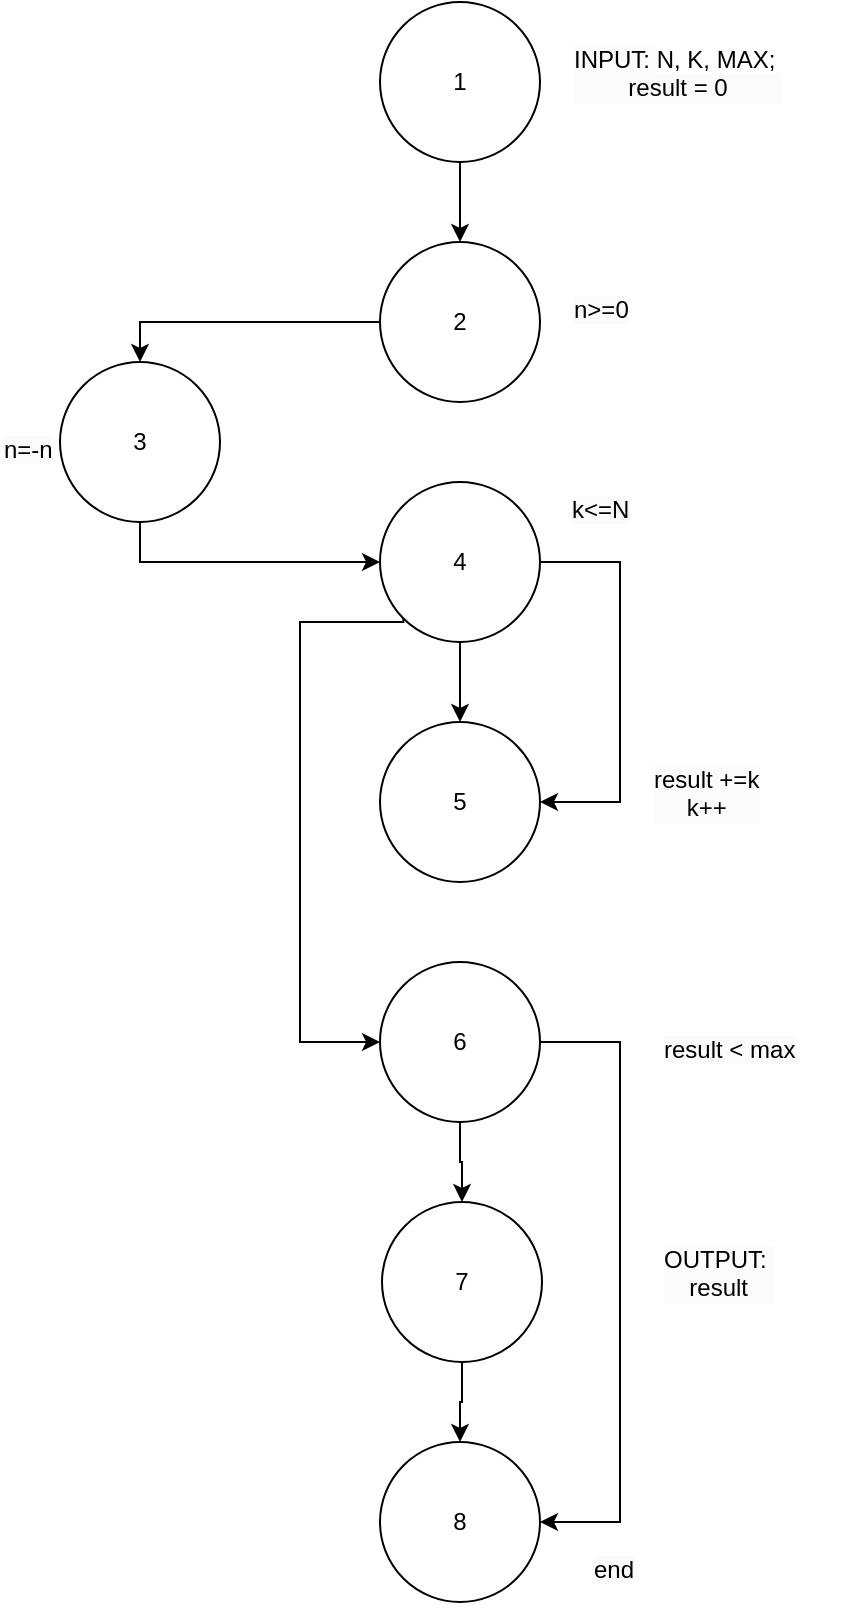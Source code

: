 <mxfile version="26.1.3">
  <diagram name="第 1 页" id="KPA-mKK98sVXUOynMy8X">
    <mxGraphModel dx="850" dy="876" grid="1" gridSize="10" guides="1" tooltips="1" connect="1" arrows="1" fold="1" page="1" pageScale="1" pageWidth="827" pageHeight="1169" math="0" shadow="0">
      <root>
        <mxCell id="0" />
        <mxCell id="1" parent="0" />
        <mxCell id="NxIj0WmM-djvwxP4E7MO-10" style="edgeStyle=orthogonalEdgeStyle;rounded=0;orthogonalLoop=1;jettySize=auto;html=1;entryX=0.5;entryY=0;entryDx=0;entryDy=0;" parent="1" source="NxIj0WmM-djvwxP4E7MO-1" target="NxIj0WmM-djvwxP4E7MO-2" edge="1">
          <mxGeometry relative="1" as="geometry" />
        </mxCell>
        <mxCell id="NxIj0WmM-djvwxP4E7MO-1" value="1" style="ellipse;whiteSpace=wrap;html=1;aspect=fixed;" parent="1" vertex="1">
          <mxGeometry x="320" y="200" width="80" height="80" as="geometry" />
        </mxCell>
        <mxCell id="NxIj0WmM-djvwxP4E7MO-9" style="edgeStyle=orthogonalEdgeStyle;rounded=0;orthogonalLoop=1;jettySize=auto;html=1;exitX=0;exitY=0.5;exitDx=0;exitDy=0;entryX=0.5;entryY=0;entryDx=0;entryDy=0;" parent="1" source="NxIj0WmM-djvwxP4E7MO-2" target="NxIj0WmM-djvwxP4E7MO-4" edge="1">
          <mxGeometry relative="1" as="geometry">
            <mxPoint x="200" y="360" as="targetPoint" />
          </mxGeometry>
        </mxCell>
        <mxCell id="NxIj0WmM-djvwxP4E7MO-2" value="2" style="ellipse;whiteSpace=wrap;html=1;aspect=fixed;" parent="1" vertex="1">
          <mxGeometry x="320" y="320" width="80" height="80" as="geometry" />
        </mxCell>
        <mxCell id="NxIj0WmM-djvwxP4E7MO-7" value="" style="edgeStyle=orthogonalEdgeStyle;rounded=0;orthogonalLoop=1;jettySize=auto;html=1;entryX=0;entryY=0.5;entryDx=0;entryDy=0;" parent="1" target="NxIj0WmM-djvwxP4E7MO-6" edge="1">
          <mxGeometry relative="1" as="geometry">
            <mxPoint x="200" y="450" as="sourcePoint" />
            <mxPoint x="280" y="510" as="targetPoint" />
            <Array as="points">
              <mxPoint x="200" y="480" />
            </Array>
          </mxGeometry>
        </mxCell>
        <mxCell id="NxIj0WmM-djvwxP4E7MO-4" value="3" style="ellipse;whiteSpace=wrap;html=1;aspect=fixed;" parent="1" vertex="1">
          <mxGeometry x="160" y="380" width="80" height="80" as="geometry" />
        </mxCell>
        <mxCell id="aYcE6f8sGafPBe5MLFhE-1" style="edgeStyle=orthogonalEdgeStyle;rounded=0;orthogonalLoop=1;jettySize=auto;html=1;exitX=0.5;exitY=1;exitDx=0;exitDy=0;entryX=0.5;entryY=0;entryDx=0;entryDy=0;" edge="1" parent="1" source="NxIj0WmM-djvwxP4E7MO-6" target="NxIj0WmM-djvwxP4E7MO-11">
          <mxGeometry relative="1" as="geometry" />
        </mxCell>
        <mxCell id="aYcE6f8sGafPBe5MLFhE-2" style="edgeStyle=orthogonalEdgeStyle;rounded=0;orthogonalLoop=1;jettySize=auto;html=1;exitX=1;exitY=0.5;exitDx=0;exitDy=0;entryX=1;entryY=0.5;entryDx=0;entryDy=0;" edge="1" parent="1" source="NxIj0WmM-djvwxP4E7MO-6" target="NxIj0WmM-djvwxP4E7MO-11">
          <mxGeometry relative="1" as="geometry">
            <mxPoint x="440" y="600" as="targetPoint" />
            <Array as="points">
              <mxPoint x="440" y="480" />
              <mxPoint x="440" y="600" />
            </Array>
          </mxGeometry>
        </mxCell>
        <mxCell id="aYcE6f8sGafPBe5MLFhE-4" style="edgeStyle=orthogonalEdgeStyle;rounded=0;orthogonalLoop=1;jettySize=auto;html=1;exitX=0;exitY=1;exitDx=0;exitDy=0;entryX=0;entryY=0.5;entryDx=0;entryDy=0;" edge="1" parent="1" source="NxIj0WmM-djvwxP4E7MO-6" target="aYcE6f8sGafPBe5MLFhE-3">
          <mxGeometry relative="1" as="geometry">
            <Array as="points">
              <mxPoint x="332" y="510" />
              <mxPoint x="280" y="510" />
              <mxPoint x="280" y="720" />
            </Array>
          </mxGeometry>
        </mxCell>
        <mxCell id="NxIj0WmM-djvwxP4E7MO-6" value="4" style="ellipse;whiteSpace=wrap;html=1;" parent="1" vertex="1">
          <mxGeometry x="320" y="440" width="80" height="80" as="geometry" />
        </mxCell>
        <mxCell id="NxIj0WmM-djvwxP4E7MO-11" value="&lt;div&gt;5&lt;/div&gt;" style="ellipse;whiteSpace=wrap;html=1;aspect=fixed;" parent="1" vertex="1">
          <mxGeometry x="320" y="560" width="80" height="80" as="geometry" />
        </mxCell>
        <mxCell id="aYcE6f8sGafPBe5MLFhE-6" value="" style="edgeStyle=orthogonalEdgeStyle;rounded=0;orthogonalLoop=1;jettySize=auto;html=1;" edge="1" parent="1" source="aYcE6f8sGafPBe5MLFhE-3" target="aYcE6f8sGafPBe5MLFhE-5">
          <mxGeometry relative="1" as="geometry" />
        </mxCell>
        <mxCell id="aYcE6f8sGafPBe5MLFhE-9" style="edgeStyle=orthogonalEdgeStyle;rounded=0;orthogonalLoop=1;jettySize=auto;html=1;exitX=1;exitY=0.5;exitDx=0;exitDy=0;entryX=1;entryY=0.5;entryDx=0;entryDy=0;" edge="1" parent="1" source="aYcE6f8sGafPBe5MLFhE-3" target="aYcE6f8sGafPBe5MLFhE-8">
          <mxGeometry relative="1" as="geometry">
            <Array as="points">
              <mxPoint x="440" y="720" />
              <mxPoint x="440" y="960" />
            </Array>
          </mxGeometry>
        </mxCell>
        <mxCell id="aYcE6f8sGafPBe5MLFhE-3" value="6" style="ellipse;whiteSpace=wrap;html=1;aspect=fixed;" vertex="1" parent="1">
          <mxGeometry x="320" y="680" width="80" height="80" as="geometry" />
        </mxCell>
        <mxCell id="aYcE6f8sGafPBe5MLFhE-7" style="edgeStyle=orthogonalEdgeStyle;rounded=0;orthogonalLoop=1;jettySize=auto;html=1;exitX=0.5;exitY=1;exitDx=0;exitDy=0;" edge="1" parent="1" source="aYcE6f8sGafPBe5MLFhE-5" target="aYcE6f8sGafPBe5MLFhE-8">
          <mxGeometry relative="1" as="geometry">
            <mxPoint x="360" y="920" as="targetPoint" />
          </mxGeometry>
        </mxCell>
        <mxCell id="aYcE6f8sGafPBe5MLFhE-5" value="7" style="ellipse;whiteSpace=wrap;html=1;" vertex="1" parent="1">
          <mxGeometry x="321" y="800" width="80" height="80" as="geometry" />
        </mxCell>
        <mxCell id="aYcE6f8sGafPBe5MLFhE-8" value="8" style="ellipse;whiteSpace=wrap;html=1;aspect=fixed;" vertex="1" parent="1">
          <mxGeometry x="320" y="920" width="80" height="80" as="geometry" />
        </mxCell>
        <mxCell id="aYcE6f8sGafPBe5MLFhE-10" value="&lt;span style=&quot;color: rgb(0, 0, 0); font-family: Helvetica; font-size: 12px; font-style: normal; font-variant-ligatures: normal; font-variant-caps: normal; font-weight: 400; letter-spacing: normal; orphans: 2; text-align: center; text-indent: 0px; text-transform: none; widows: 2; word-spacing: 0px; -webkit-text-stroke-width: 0px; white-space: normal; background-color: rgb(251, 251, 251); text-decoration-thickness: initial; text-decoration-style: initial; text-decoration-color: initial; display: inline !important; float: none;&quot;&gt;INPUT:&amp;nbsp;&lt;/span&gt;&lt;span style=&quot;forced-color-adjust: none; color: light-dark(rgb(0, 0, 0), rgb(255, 255, 255)); font-family: Helvetica; font-size: 12px; font-style: normal; font-variant-ligatures: normal; font-variant-caps: normal; font-weight: 400; letter-spacing: normal; orphans: 2; text-align: center; text-indent: 0px; text-transform: none; widows: 2; word-spacing: 0px; -webkit-text-stroke-width: 0px; white-space: normal; background-color: transparent; text-decoration-thickness: initial; text-decoration-style: initial; text-decoration-color: initial;&quot;&gt;N, K, MAX;&amp;nbsp;&lt;/span&gt;&lt;div style=&quot;forced-color-adjust: none; color: rgb(0, 0, 0); font-family: Helvetica; font-size: 12px; font-style: normal; font-variant-ligatures: normal; font-variant-caps: normal; font-weight: 400; letter-spacing: normal; orphans: 2; text-align: center; text-indent: 0px; text-transform: none; widows: 2; word-spacing: 0px; -webkit-text-stroke-width: 0px; white-space: normal; background-color: rgb(251, 251, 251); text-decoration-thickness: initial; text-decoration-style: initial; text-decoration-color: initial;&quot;&gt;&lt;span style=&quot;forced-color-adjust: none; background-color: transparent; color: light-dark(rgb(0, 0, 0), rgb(255, 255, 255));&quot;&gt;result = 0&lt;/span&gt;&lt;/div&gt;" style="text;whiteSpace=wrap;html=1;" vertex="1" parent="1">
          <mxGeometry x="415" y="215" width="140" height="50" as="geometry" />
        </mxCell>
        <mxCell id="aYcE6f8sGafPBe5MLFhE-11" value="&lt;span style=&quot;color: rgb(0, 0, 0); font-family: Helvetica; font-size: 12px; font-style: normal; font-variant-ligatures: normal; font-variant-caps: normal; font-weight: 400; letter-spacing: normal; orphans: 2; text-align: center; text-indent: 0px; text-transform: none; widows: 2; word-spacing: 0px; -webkit-text-stroke-width: 0px; white-space: normal; background-color: rgb(251, 251, 251); text-decoration-thickness: initial; text-decoration-style: initial; text-decoration-color: initial; display: inline !important; float: none;&quot;&gt;n&amp;gt;=0&lt;/span&gt;" style="text;whiteSpace=wrap;html=1;" vertex="1" parent="1">
          <mxGeometry x="415" y="340" width="40" height="40" as="geometry" />
        </mxCell>
        <mxCell id="aYcE6f8sGafPBe5MLFhE-12" value="&lt;span style=&quot;color: rgb(0, 0, 0); font-family: Helvetica; font-size: 12px; font-style: normal; font-variant-ligatures: normal; font-variant-caps: normal; font-weight: 400; letter-spacing: normal; orphans: 2; text-align: center; text-indent: 0px; text-transform: none; widows: 2; word-spacing: 0px; -webkit-text-stroke-width: 0px; white-space: normal; background-color: rgb(251, 251, 251); text-decoration-thickness: initial; text-decoration-style: initial; text-decoration-color: initial; display: inline !important; float: none;&quot;&gt;n=-n&lt;/span&gt;" style="text;whiteSpace=wrap;html=1;" vertex="1" parent="1">
          <mxGeometry x="130" y="410" width="60" height="40" as="geometry" />
        </mxCell>
        <mxCell id="aYcE6f8sGafPBe5MLFhE-13" value="&lt;span style=&quot;color: rgb(0, 0, 0); font-family: Helvetica; font-size: 12px; font-style: normal; font-variant-ligatures: normal; font-variant-caps: normal; font-weight: 400; letter-spacing: normal; orphans: 2; text-align: center; text-indent: 0px; text-transform: none; widows: 2; word-spacing: 0px; -webkit-text-stroke-width: 0px; white-space: normal; background-color: rgb(251, 251, 251); text-decoration-thickness: initial; text-decoration-style: initial; text-decoration-color: initial; display: inline !important; float: none;&quot;&gt;k&amp;lt;=N&lt;/span&gt;" style="text;whiteSpace=wrap;html=1;" vertex="1" parent="1">
          <mxGeometry x="414" y="440" width="60" height="40" as="geometry" />
        </mxCell>
        <mxCell id="aYcE6f8sGafPBe5MLFhE-14" value="&lt;span style=&quot;color: rgb(0, 0, 0); font-family: Helvetica; font-size: 12px; font-style: normal; font-variant-ligatures: normal; font-variant-caps: normal; font-weight: 400; letter-spacing: normal; orphans: 2; text-align: center; text-indent: 0px; text-transform: none; widows: 2; word-spacing: 0px; -webkit-text-stroke-width: 0px; white-space: normal; background-color: rgb(251, 251, 251); text-decoration-thickness: initial; text-decoration-style: initial; text-decoration-color: initial; display: inline !important; float: none;&quot;&gt;result +=k&lt;/span&gt;&lt;div style=&quot;forced-color-adjust: none; color: rgb(0, 0, 0); font-family: Helvetica; font-size: 12px; font-style: normal; font-variant-ligatures: normal; font-variant-caps: normal; font-weight: 400; letter-spacing: normal; orphans: 2; text-align: center; text-indent: 0px; text-transform: none; widows: 2; word-spacing: 0px; -webkit-text-stroke-width: 0px; white-space: normal; background-color: rgb(251, 251, 251); text-decoration-thickness: initial; text-decoration-style: initial; text-decoration-color: initial;&quot;&gt;k++&lt;/div&gt;" style="text;whiteSpace=wrap;html=1;" vertex="1" parent="1">
          <mxGeometry x="455" y="575" width="90" height="50" as="geometry" />
        </mxCell>
        <mxCell id="aYcE6f8sGafPBe5MLFhE-15" value="&lt;span style=&quot;color: rgb(0, 0, 0); font-family: Helvetica; font-size: 12px; font-style: normal; font-variant-ligatures: normal; font-variant-caps: normal; font-weight: 400; letter-spacing: normal; orphans: 2; text-align: center; text-indent: 0px; text-transform: none; widows: 2; word-spacing: 0px; -webkit-text-stroke-width: 0px; white-space: normal; background-color: rgb(251, 251, 251); text-decoration-thickness: initial; text-decoration-style: initial; text-decoration-color: initial; display: inline !important; float: none;&quot;&gt;result &amp;lt; max&lt;/span&gt;" style="text;whiteSpace=wrap;html=1;" vertex="1" parent="1">
          <mxGeometry x="460" y="710" width="100" height="40" as="geometry" />
        </mxCell>
        <mxCell id="aYcE6f8sGafPBe5MLFhE-16" value="&lt;span style=&quot;color: rgb(0, 0, 0); font-family: Helvetica; font-size: 12px; font-style: normal; font-variant-ligatures: normal; font-variant-caps: normal; font-weight: 400; letter-spacing: normal; orphans: 2; text-align: center; text-indent: 0px; text-transform: none; widows: 2; word-spacing: 0px; -webkit-text-stroke-width: 0px; white-space: normal; background-color: rgb(251, 251, 251); text-decoration-thickness: initial; text-decoration-style: initial; text-decoration-color: initial; display: inline !important; float: none;&quot;&gt;OUTPUT:&amp;nbsp;&lt;/span&gt;&lt;div style=&quot;forced-color-adjust: none; color: rgb(0, 0, 0); font-family: Helvetica; font-size: 12px; font-style: normal; font-variant-ligatures: normal; font-variant-caps: normal; font-weight: 400; letter-spacing: normal; orphans: 2; text-align: center; text-indent: 0px; text-transform: none; widows: 2; word-spacing: 0px; -webkit-text-stroke-width: 0px; white-space: normal; background-color: rgb(251, 251, 251); text-decoration-thickness: initial; text-decoration-style: initial; text-decoration-color: initial;&quot;&gt;result&lt;/div&gt;" style="text;whiteSpace=wrap;html=1;" vertex="1" parent="1">
          <mxGeometry x="460" y="815" width="90" height="50" as="geometry" />
        </mxCell>
        <mxCell id="aYcE6f8sGafPBe5MLFhE-17" value="&lt;span style=&quot;color: rgb(0, 0, 0); font-family: Helvetica; font-size: 12px; font-style: normal; font-variant-ligatures: normal; font-variant-caps: normal; font-weight: 400; letter-spacing: normal; orphans: 2; text-align: center; text-indent: 0px; text-transform: none; widows: 2; word-spacing: 0px; -webkit-text-stroke-width: 0px; white-space: normal; background-color: rgb(251, 251, 251); text-decoration-thickness: initial; text-decoration-style: initial; text-decoration-color: initial; display: inline !important; float: none;&quot;&gt;end&lt;/span&gt;" style="text;whiteSpace=wrap;html=1;" vertex="1" parent="1">
          <mxGeometry x="425" y="970" width="30" height="40" as="geometry" />
        </mxCell>
      </root>
    </mxGraphModel>
  </diagram>
</mxfile>
